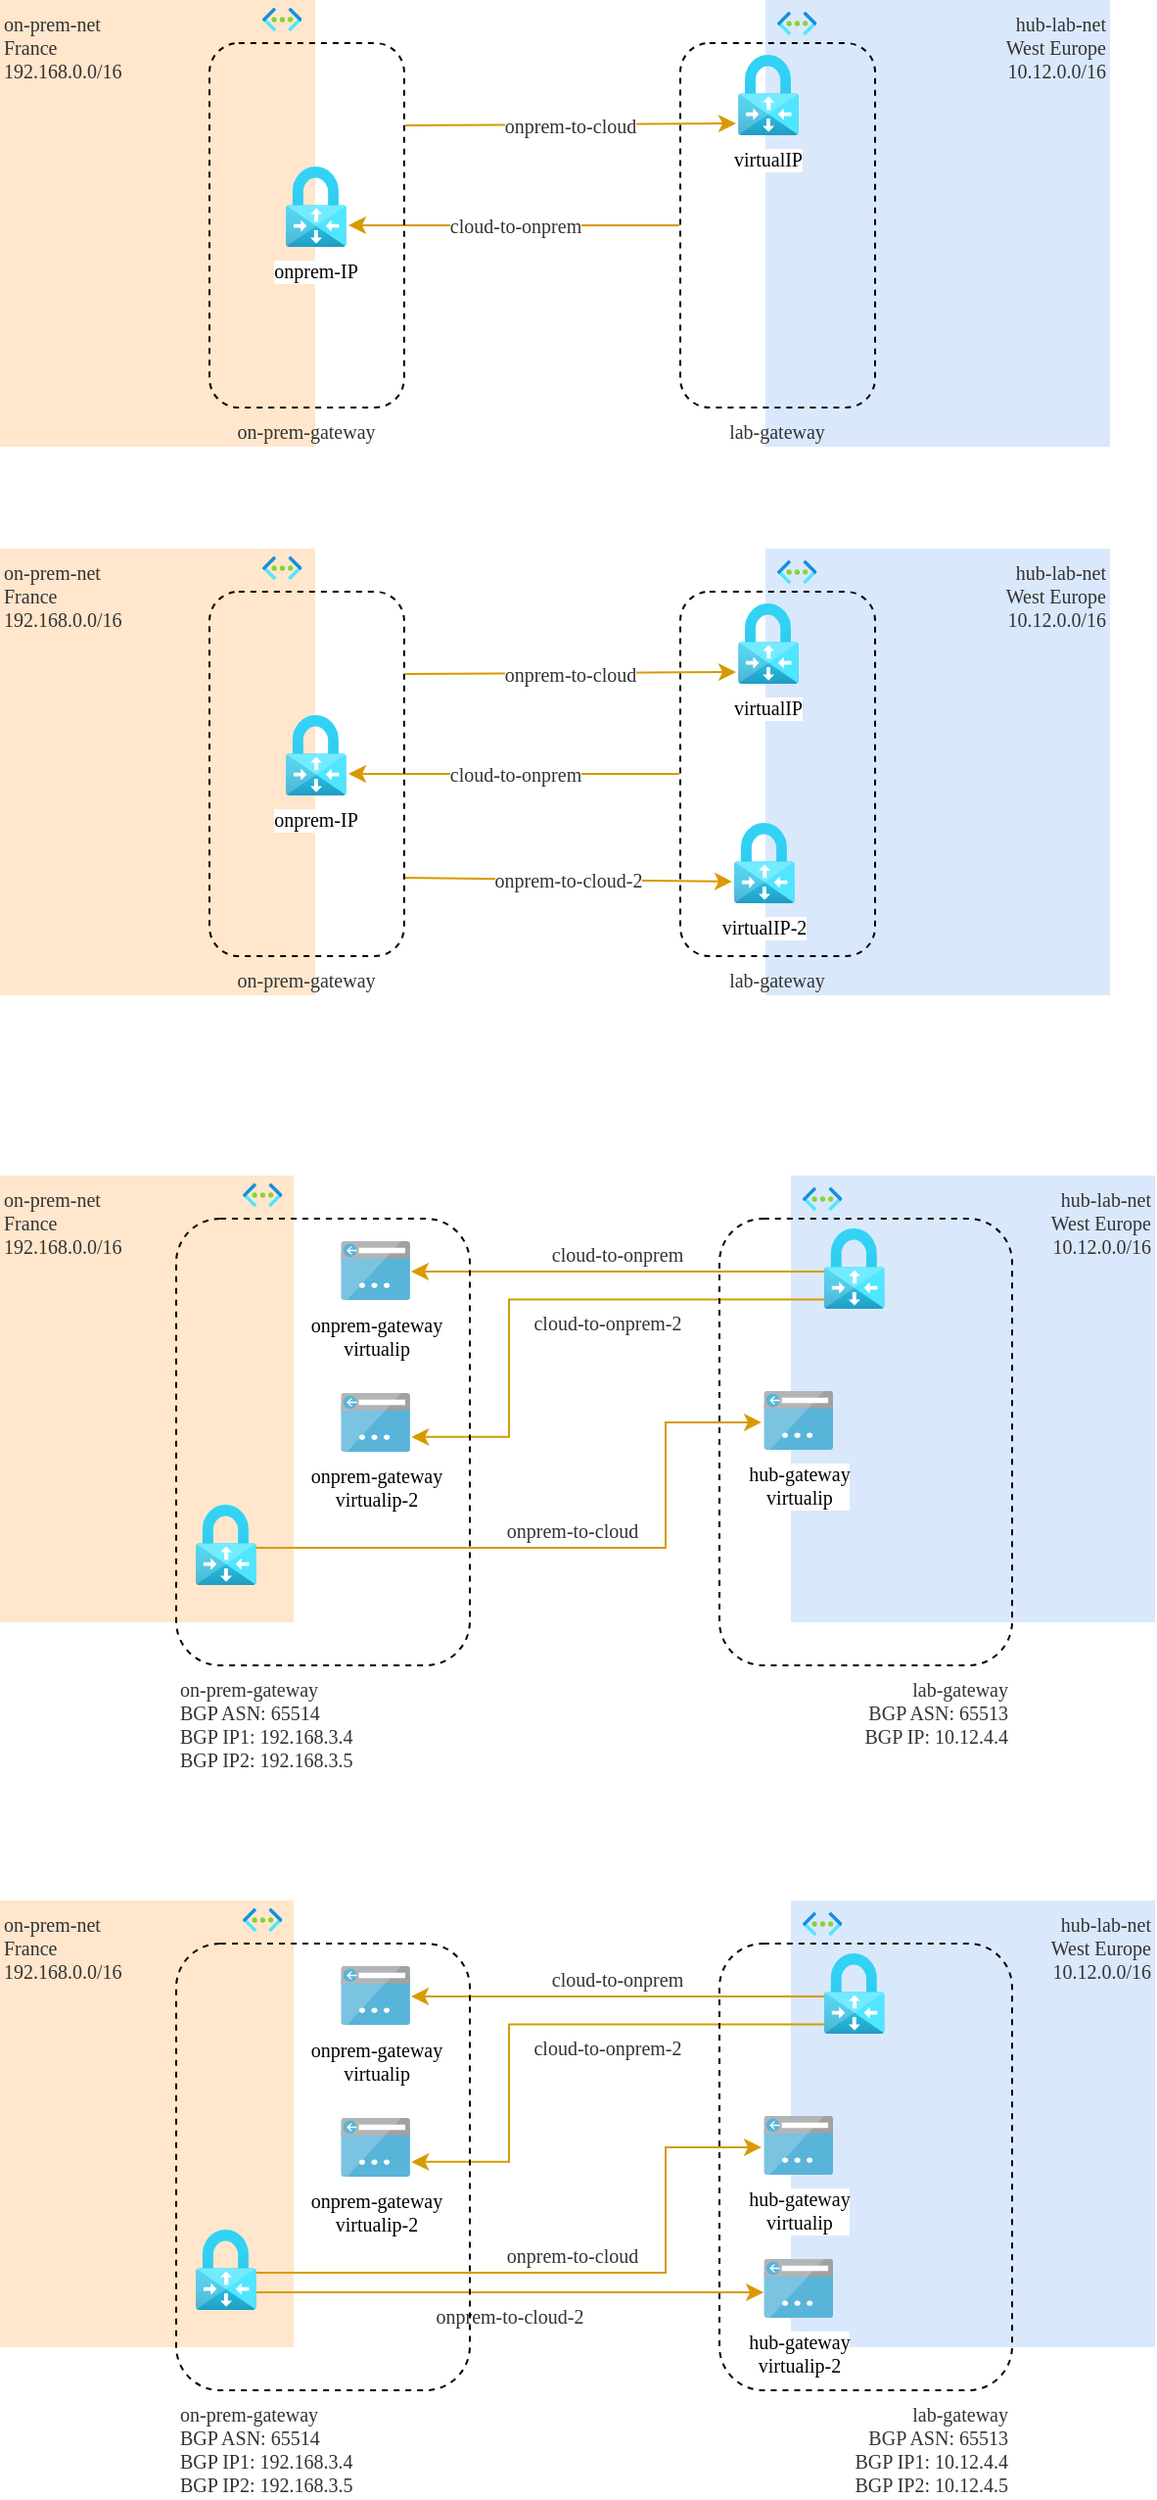 <mxfile version="18.0.1" type="device"><diagram id="tQr8wYoGC4cX-bxRIOVP" name="Page-1"><mxGraphModel dx="760" dy="674" grid="1" gridSize="10" guides="1" tooltips="1" connect="1" arrows="1" fold="1" page="1" pageScale="1" pageWidth="827" pageHeight="1169" math="0" shadow="0"><root><mxCell id="0"/><mxCell id="1" parent="0"/><mxCell id="6fJvwl4AISP-noeNzdmZ-1" value="hub-lab-net&lt;br style=&quot;font-size: 10px;&quot;&gt;West Europe&lt;br style=&quot;font-size: 10px;&quot;&gt;10.12.0.0/16" style="rounded=0;whiteSpace=wrap;html=1;fontFamily=Verdana;align=right;fillColor=#dae8fc;strokeColor=none;fontSize=10;fontColor=#333333;verticalAlign=top;shadow=0;" parent="1" vertex="1"><mxGeometry x="401" y="500" width="176" height="228" as="geometry"/></mxCell><mxCell id="6fJvwl4AISP-noeNzdmZ-6" value="on-prem-net&lt;br style=&quot;font-size: 10px;&quot;&gt;France&lt;br style=&quot;font-size: 10px;&quot;&gt;192.168.0.0/16" style="rounded=0;whiteSpace=wrap;html=1;fontFamily=Verdana;align=left;fillColor=#ffe6cc;strokeColor=none;fontSize=10;labelPosition=center;verticalLabelPosition=middle;verticalAlign=top;fontColor=#333333;" parent="1" vertex="1"><mxGeometry x="10" y="500" width="161" height="228" as="geometry"/></mxCell><mxCell id="6fJvwl4AISP-noeNzdmZ-2" value="" style="aspect=fixed;html=1;points=[];align=center;image;fontSize=12;image=img/lib/azure2/networking/Virtual_Networks.svg;fontFamily=Verdana;rounded=0;" parent="1" vertex="1"><mxGeometry x="407" y="505.91" width="20.25" height="12.09" as="geometry"/></mxCell><mxCell id="6fJvwl4AISP-noeNzdmZ-3" value="virtualIP" style="aspect=fixed;html=1;points=[];align=center;image;fontSize=10;image=img/lib/azure2/networking/Virtual_Network_Gateways.svg;fontFamily=Verdana;rounded=0;" parent="1" vertex="1"><mxGeometry x="387.05" y="528" width="30.89" height="41" as="geometry"/></mxCell><mxCell id="6fJvwl4AISP-noeNzdmZ-4" value="virtualIP-2" style="aspect=fixed;html=1;points=[];align=center;image;fontSize=10;image=img/lib/azure2/networking/Virtual_Network_Gateways.svg;fontFamily=Verdana;rounded=0;" parent="1" vertex="1"><mxGeometry x="385.0" y="640" width="30.89" height="41" as="geometry"/></mxCell><mxCell id="6fJvwl4AISP-noeNzdmZ-5" value="onprem-IP" style="aspect=fixed;html=1;points=[];align=center;image;fontSize=10;image=img/lib/azure2/networking/Virtual_Network_Gateways.svg;fontFamily=Verdana;rounded=0;" parent="1" vertex="1"><mxGeometry x="156.0" y="585" width="30.89" height="41" as="geometry"/></mxCell><mxCell id="6fJvwl4AISP-noeNzdmZ-9" value="" style="aspect=fixed;html=1;points=[];align=center;image;fontSize=12;image=img/lib/azure2/networking/Virtual_Networks.svg;fontFamily=Verdana;rounded=0;" parent="1" vertex="1"><mxGeometry x="144" y="503.91" width="20.25" height="12.09" as="geometry"/></mxCell><mxCell id="6fJvwl4AISP-noeNzdmZ-11" value="cloud-to-onprem" style="endArrow=none;startArrow=classic;html=1;rounded=0;fontFamily=Verdana;fontSize=10;fontColor=#333333;fillColor=#ffe6cc;strokeColor=#d79b00;startFill=1;endFill=0;" parent="1" edge="1"><mxGeometry width="50" height="50" relative="1" as="geometry"><mxPoint x="188" y="615" as="sourcePoint"/><mxPoint x="357" y="615" as="targetPoint"/></mxGeometry></mxCell><mxCell id="6fJvwl4AISP-noeNzdmZ-12" value="onprem-to-cloud" style="endArrow=classic;startArrow=none;html=1;rounded=0;fontFamily=Verdana;fontSize=10;fontColor=#333333;fillColor=#ffe6cc;strokeColor=#d79b00;startFill=0;" parent="1" edge="1"><mxGeometry width="50" height="50" relative="1" as="geometry"><mxPoint x="217" y="564" as="sourcePoint"/><mxPoint x="386" y="563" as="targetPoint"/></mxGeometry></mxCell><mxCell id="6fJvwl4AISP-noeNzdmZ-13" value="on-prem-gateway" style="rounded=1;whiteSpace=wrap;html=1;fontFamily=Verdana;fontSize=10;fontColor=#333333;fillColor=none;dashed=1;labelPosition=center;verticalLabelPosition=bottom;align=center;verticalAlign=top;" parent="1" vertex="1"><mxGeometry x="117" y="522" width="99.44" height="186" as="geometry"/></mxCell><mxCell id="6fJvwl4AISP-noeNzdmZ-15" value="onprem-to-cloud-2" style="endArrow=classic;startArrow=none;html=1;rounded=0;fontFamily=Verdana;fontSize=10;fontColor=#333333;fillColor=#ffe6cc;strokeColor=#d79b00;startFill=0;" parent="1" edge="1"><mxGeometry width="50" height="50" relative="1" as="geometry"><mxPoint x="217" y="668" as="sourcePoint"/><mxPoint x="384" y="670" as="targetPoint"/></mxGeometry></mxCell><mxCell id="6fJvwl4AISP-noeNzdmZ-16" value="lab-gateway" style="rounded=1;whiteSpace=wrap;html=1;fontFamily=Verdana;fontSize=10;fontColor=#333333;fillColor=none;dashed=1;labelPosition=center;verticalLabelPosition=bottom;align=center;verticalAlign=top;" parent="1" vertex="1"><mxGeometry x="357.49" y="522" width="99.51" height="186" as="geometry"/></mxCell><mxCell id="Y3g1_2dblXZV7KX1vswi-1" value="hub-lab-net&lt;br style=&quot;font-size: 10px;&quot;&gt;West Europe&lt;br style=&quot;font-size: 10px;&quot;&gt;10.12.0.0/16" style="rounded=0;whiteSpace=wrap;html=1;fontFamily=Verdana;align=right;fillColor=#dae8fc;strokeColor=none;fontSize=10;fontColor=#333333;verticalAlign=top;shadow=0;" parent="1" vertex="1"><mxGeometry x="414" y="1190" width="186" height="228" as="geometry"/></mxCell><mxCell id="Y3g1_2dblXZV7KX1vswi-2" value="on-prem-net&lt;br style=&quot;font-size: 10px;&quot;&gt;France&lt;br style=&quot;font-size: 10px;&quot;&gt;192.168.0.0/16" style="rounded=0;whiteSpace=wrap;html=1;fontFamily=Verdana;align=left;fillColor=#ffe6cc;strokeColor=none;fontSize=10;labelPosition=center;verticalLabelPosition=middle;verticalAlign=top;fontColor=#333333;" parent="1" vertex="1"><mxGeometry x="10" y="1190" width="150" height="228" as="geometry"/></mxCell><mxCell id="Y3g1_2dblXZV7KX1vswi-3" value="" style="aspect=fixed;html=1;points=[];align=center;image;fontSize=12;image=img/lib/azure2/networking/Virtual_Networks.svg;fontFamily=Verdana;rounded=0;" parent="1" vertex="1"><mxGeometry x="420" y="1195.91" width="20.25" height="12.09" as="geometry"/></mxCell><mxCell id="Y3g1_2dblXZV7KX1vswi-7" value="" style="aspect=fixed;html=1;points=[];align=center;image;fontSize=12;image=img/lib/azure2/networking/Virtual_Networks.svg;fontFamily=Verdana;rounded=0;" parent="1" vertex="1"><mxGeometry x="134" y="1193.91" width="20.25" height="12.09" as="geometry"/></mxCell><mxCell id="Y3g1_2dblXZV7KX1vswi-32" value="&lt;span style=&quot;color: rgb(51 , 51 , 51)&quot;&gt;onprem-to-cloud-2&lt;/span&gt;" style="edgeStyle=orthogonalEdgeStyle;rounded=0;orthogonalLoop=1;jettySize=auto;html=1;fontFamily=Verdana;fontSize=10;strokeColor=#D79B00;labelPosition=center;verticalLabelPosition=bottom;align=center;verticalAlign=top;" parent="1" source="Y3g1_2dblXZV7KX1vswi-11" target="Y3g1_2dblXZV7KX1vswi-22" edge="1"><mxGeometry relative="1" as="geometry"><Array as="points"><mxPoint x="270" y="1390"/><mxPoint x="270" y="1390"/></Array></mxGeometry></mxCell><mxCell id="Y3g1_2dblXZV7KX1vswi-11" value="" style="aspect=fixed;html=1;points=[];align=center;image;fontSize=10;image=img/lib/azure2/networking/Virtual_Network_Gateways.svg;fontFamily=Verdana;rounded=0;" parent="1" vertex="1"><mxGeometry x="110.0" y="1358" width="30.89" height="41" as="geometry"/></mxCell><mxCell id="Y3g1_2dblXZV7KX1vswi-15" value="onprem-gateway&lt;br&gt;virtualip-2" style="sketch=0;aspect=fixed;html=1;points=[];align=center;image;fontSize=10;image=img/lib/mscae/App_Service_IPAddress.svg;fontFamily=Verdana;" parent="1" vertex="1"><mxGeometry x="184" y="1301" width="35.71" height="30" as="geometry"/></mxCell><mxCell id="Y3g1_2dblXZV7KX1vswi-16" value="onprem-gateway&lt;br&gt;virtualip" style="sketch=0;aspect=fixed;html=1;points=[];align=center;image;fontSize=10;image=img/lib/mscae/App_Service_IPAddress.svg;fontFamily=Verdana;" parent="1" vertex="1"><mxGeometry x="184" y="1223.5" width="35.71" height="30" as="geometry"/></mxCell><mxCell id="Y3g1_2dblXZV7KX1vswi-36" value="&lt;span style=&quot;color: rgb(51 , 51 , 51)&quot;&gt;cloud-to-onprem&lt;/span&gt;" style="edgeStyle=orthogonalEdgeStyle;rounded=0;orthogonalLoop=1;jettySize=auto;html=1;fontFamily=Verdana;fontSize=10;strokeColor=#D79B00;labelPosition=center;verticalLabelPosition=top;align=center;verticalAlign=bottom;" parent="1" source="Y3g1_2dblXZV7KX1vswi-21" edge="1"><mxGeometry relative="1" as="geometry"><mxPoint x="220" y="1239" as="targetPoint"/><Array as="points"><mxPoint x="325" y="1239"/><mxPoint x="220" y="1239"/></Array></mxGeometry></mxCell><mxCell id="Y3g1_2dblXZV7KX1vswi-21" value="" style="aspect=fixed;html=1;points=[];align=center;image;fontSize=10;image=img/lib/azure2/networking/Virtual_Network_Gateways.svg;fontFamily=Verdana;rounded=0;" parent="1" vertex="1"><mxGeometry x="430.94" y="1217" width="30.89" height="41" as="geometry"/></mxCell><mxCell id="Y3g1_2dblXZV7KX1vswi-22" value="hub-gateway&lt;br&gt;virtualip-2" style="sketch=0;aspect=fixed;html=1;points=[];align=center;image;fontSize=10;image=img/lib/mscae/App_Service_IPAddress.svg;fontFamily=Verdana;" parent="1" vertex="1"><mxGeometry x="400.05" y="1373" width="35.71" height="30" as="geometry"/></mxCell><mxCell id="Y3g1_2dblXZV7KX1vswi-23" value="hub-gateway&lt;br&gt;virtualip" style="sketch=0;aspect=fixed;html=1;points=[];align=center;image;fontSize=10;image=img/lib/mscae/App_Service_IPAddress.svg;fontFamily=Verdana;" parent="1" vertex="1"><mxGeometry x="400.05" y="1300" width="35.71" height="30" as="geometry"/></mxCell><mxCell id="Y3g1_2dblXZV7KX1vswi-33" value="&lt;span style=&quot;color: rgb(51 , 51 , 51)&quot;&gt;onprem-to-cloud&lt;/span&gt;" style="edgeStyle=orthogonalEdgeStyle;rounded=0;orthogonalLoop=1;jettySize=auto;html=1;fontFamily=Verdana;fontSize=10;entryX=-0.029;entryY=0.533;entryDx=0;entryDy=0;entryPerimeter=0;strokeColor=#D79B00;labelPosition=center;verticalLabelPosition=top;align=center;verticalAlign=bottom;" parent="1" source="Y3g1_2dblXZV7KX1vswi-11" target="Y3g1_2dblXZV7KX1vswi-23" edge="1"><mxGeometry relative="1" as="geometry"><mxPoint x="150.89" y="1387.486" as="sourcePoint"/><mxPoint x="410.05" y="1388" as="targetPoint"/><Array as="points"><mxPoint x="350" y="1380"/><mxPoint x="350" y="1316"/></Array></mxGeometry></mxCell><mxCell id="Y3g1_2dblXZV7KX1vswi-38" value="&lt;span style=&quot;color: rgb(51 , 51 , 51)&quot;&gt;cloud-to-onprem-2&lt;/span&gt;" style="edgeStyle=orthogonalEdgeStyle;rounded=0;orthogonalLoop=1;jettySize=auto;html=1;fontFamily=Verdana;fontSize=10;entryX=1.012;entryY=0.748;entryDx=0;entryDy=0;entryPerimeter=0;exitX=0.002;exitY=0.885;exitDx=0;exitDy=0;exitPerimeter=0;strokeColor=#D79B00;labelPosition=center;verticalLabelPosition=bottom;align=center;verticalAlign=top;" parent="1" source="Y3g1_2dblXZV7KX1vswi-21" target="Y3g1_2dblXZV7KX1vswi-15" edge="1"><mxGeometry x="-0.207" relative="1" as="geometry"><mxPoint x="440.94" y="1248.514" as="sourcePoint"/><mxPoint x="226.71" y="1247.7" as="targetPoint"/><Array as="points"><mxPoint x="270" y="1254"/><mxPoint x="270" y="1323"/></Array><mxPoint as="offset"/></mxGeometry></mxCell><mxCell id="Y3g1_2dblXZV7KX1vswi-14" value="on-prem-gateway&lt;br&gt;BGP ASN: 65514&lt;br&gt;BGP IP1: 192.168.3.4&lt;br&gt;BGP IP2: 192.168.3.5" style="rounded=1;whiteSpace=wrap;html=1;fontFamily=Verdana;fontSize=10;fontColor=#333333;fillColor=none;dashed=1;labelPosition=center;verticalLabelPosition=bottom;align=left;verticalAlign=top;" parent="1" vertex="1"><mxGeometry x="100" y="1212" width="150" height="228" as="geometry"/></mxCell><mxCell id="Y3g1_2dblXZV7KX1vswi-13" value="lab-gateway&lt;br&gt;BGP ASN: 65513&lt;br&gt;BGP IP1: 10.12.4.4&lt;br&gt;BGP IP2: 10.12.4.5" style="rounded=1;whiteSpace=wrap;html=1;fontFamily=Verdana;fontSize=10;fontColor=#333333;fillColor=none;dashed=1;labelPosition=center;verticalLabelPosition=bottom;align=right;verticalAlign=top;" parent="1" vertex="1"><mxGeometry x="377.49" y="1212" width="149.51" height="228" as="geometry"/></mxCell><mxCell id="ezX0hACboA3p-qQnWopF-1" value="hub-lab-net&lt;br style=&quot;font-size: 10px;&quot;&gt;West Europe&lt;br style=&quot;font-size: 10px;&quot;&gt;10.12.0.0/16" style="rounded=0;whiteSpace=wrap;html=1;fontFamily=Verdana;align=right;fillColor=#dae8fc;strokeColor=none;fontSize=10;fontColor=#333333;verticalAlign=top;shadow=0;" vertex="1" parent="1"><mxGeometry x="401" y="220" width="176" height="228" as="geometry"/></mxCell><mxCell id="ezX0hACboA3p-qQnWopF-2" value="on-prem-net&lt;br style=&quot;font-size: 10px;&quot;&gt;France&lt;br style=&quot;font-size: 10px;&quot;&gt;192.168.0.0/16" style="rounded=0;whiteSpace=wrap;html=1;fontFamily=Verdana;align=left;fillColor=#ffe6cc;strokeColor=none;fontSize=10;labelPosition=center;verticalLabelPosition=middle;verticalAlign=top;fontColor=#333333;" vertex="1" parent="1"><mxGeometry x="10" y="220" width="161" height="228" as="geometry"/></mxCell><mxCell id="ezX0hACboA3p-qQnWopF-3" value="" style="aspect=fixed;html=1;points=[];align=center;image;fontSize=12;image=img/lib/azure2/networking/Virtual_Networks.svg;fontFamily=Verdana;rounded=0;" vertex="1" parent="1"><mxGeometry x="407" y="225.91" width="20.25" height="12.09" as="geometry"/></mxCell><mxCell id="ezX0hACboA3p-qQnWopF-4" value="virtualIP" style="aspect=fixed;html=1;points=[];align=center;image;fontSize=10;image=img/lib/azure2/networking/Virtual_Network_Gateways.svg;fontFamily=Verdana;rounded=0;" vertex="1" parent="1"><mxGeometry x="387.05" y="248" width="30.89" height="41" as="geometry"/></mxCell><mxCell id="ezX0hACboA3p-qQnWopF-6" value="onprem-IP" style="aspect=fixed;html=1;points=[];align=center;image;fontSize=10;image=img/lib/azure2/networking/Virtual_Network_Gateways.svg;fontFamily=Verdana;rounded=0;" vertex="1" parent="1"><mxGeometry x="156.0" y="305" width="30.89" height="41" as="geometry"/></mxCell><mxCell id="ezX0hACboA3p-qQnWopF-7" value="" style="aspect=fixed;html=1;points=[];align=center;image;fontSize=12;image=img/lib/azure2/networking/Virtual_Networks.svg;fontFamily=Verdana;rounded=0;" vertex="1" parent="1"><mxGeometry x="144" y="223.91" width="20.25" height="12.09" as="geometry"/></mxCell><mxCell id="ezX0hACboA3p-qQnWopF-8" value="cloud-to-onprem" style="endArrow=none;startArrow=classic;html=1;rounded=0;fontFamily=Verdana;fontSize=10;fontColor=#333333;fillColor=#ffe6cc;strokeColor=#d79b00;startFill=1;endFill=0;" edge="1" parent="1"><mxGeometry width="50" height="50" relative="1" as="geometry"><mxPoint x="188" y="335" as="sourcePoint"/><mxPoint x="357" y="335" as="targetPoint"/></mxGeometry></mxCell><mxCell id="ezX0hACboA3p-qQnWopF-9" value="onprem-to-cloud" style="endArrow=classic;startArrow=none;html=1;rounded=0;fontFamily=Verdana;fontSize=10;fontColor=#333333;fillColor=#ffe6cc;strokeColor=#d79b00;startFill=0;" edge="1" parent="1"><mxGeometry width="50" height="50" relative="1" as="geometry"><mxPoint x="217" y="284" as="sourcePoint"/><mxPoint x="386" y="283" as="targetPoint"/></mxGeometry></mxCell><mxCell id="ezX0hACboA3p-qQnWopF-10" value="on-prem-gateway" style="rounded=1;whiteSpace=wrap;html=1;fontFamily=Verdana;fontSize=10;fontColor=#333333;fillColor=none;dashed=1;labelPosition=center;verticalLabelPosition=bottom;align=center;verticalAlign=top;" vertex="1" parent="1"><mxGeometry x="117" y="242" width="99.44" height="186" as="geometry"/></mxCell><mxCell id="ezX0hACboA3p-qQnWopF-12" value="lab-gateway" style="rounded=1;whiteSpace=wrap;html=1;fontFamily=Verdana;fontSize=10;fontColor=#333333;fillColor=none;dashed=1;labelPosition=center;verticalLabelPosition=bottom;align=center;verticalAlign=top;" vertex="1" parent="1"><mxGeometry x="357.49" y="242" width="99.51" height="186" as="geometry"/></mxCell><mxCell id="ezX0hACboA3p-qQnWopF-30" value="hub-lab-net&lt;br style=&quot;font-size: 10px;&quot;&gt;West Europe&lt;br style=&quot;font-size: 10px;&quot;&gt;10.12.0.0/16" style="rounded=0;whiteSpace=wrap;html=1;fontFamily=Verdana;align=right;fillColor=#dae8fc;strokeColor=none;fontSize=10;fontColor=#333333;verticalAlign=top;shadow=0;" vertex="1" parent="1"><mxGeometry x="414" y="820" width="186" height="228" as="geometry"/></mxCell><mxCell id="ezX0hACboA3p-qQnWopF-31" value="on-prem-net&lt;br style=&quot;font-size: 10px;&quot;&gt;France&lt;br style=&quot;font-size: 10px;&quot;&gt;192.168.0.0/16" style="rounded=0;whiteSpace=wrap;html=1;fontFamily=Verdana;align=left;fillColor=#ffe6cc;strokeColor=none;fontSize=10;labelPosition=center;verticalLabelPosition=middle;verticalAlign=top;fontColor=#333333;" vertex="1" parent="1"><mxGeometry x="10" y="820" width="150" height="228" as="geometry"/></mxCell><mxCell id="ezX0hACboA3p-qQnWopF-32" value="" style="aspect=fixed;html=1;points=[];align=center;image;fontSize=12;image=img/lib/azure2/networking/Virtual_Networks.svg;fontFamily=Verdana;rounded=0;" vertex="1" parent="1"><mxGeometry x="420" y="825.91" width="20.25" height="12.09" as="geometry"/></mxCell><mxCell id="ezX0hACboA3p-qQnWopF-33" value="" style="aspect=fixed;html=1;points=[];align=center;image;fontSize=12;image=img/lib/azure2/networking/Virtual_Networks.svg;fontFamily=Verdana;rounded=0;" vertex="1" parent="1"><mxGeometry x="134" y="823.91" width="20.25" height="12.09" as="geometry"/></mxCell><mxCell id="ezX0hACboA3p-qQnWopF-35" value="" style="aspect=fixed;html=1;points=[];align=center;image;fontSize=10;image=img/lib/azure2/networking/Virtual_Network_Gateways.svg;fontFamily=Verdana;rounded=0;" vertex="1" parent="1"><mxGeometry x="110.0" y="988" width="30.89" height="41" as="geometry"/></mxCell><mxCell id="ezX0hACboA3p-qQnWopF-36" value="onprem-gateway&lt;br&gt;virtualip-2" style="sketch=0;aspect=fixed;html=1;points=[];align=center;image;fontSize=10;image=img/lib/mscae/App_Service_IPAddress.svg;fontFamily=Verdana;" vertex="1" parent="1"><mxGeometry x="184" y="931" width="35.71" height="30" as="geometry"/></mxCell><mxCell id="ezX0hACboA3p-qQnWopF-37" value="onprem-gateway&lt;br&gt;virtualip" style="sketch=0;aspect=fixed;html=1;points=[];align=center;image;fontSize=10;image=img/lib/mscae/App_Service_IPAddress.svg;fontFamily=Verdana;" vertex="1" parent="1"><mxGeometry x="184" y="853.5" width="35.71" height="30" as="geometry"/></mxCell><mxCell id="ezX0hACboA3p-qQnWopF-38" value="&lt;span style=&quot;color: rgb(51 , 51 , 51)&quot;&gt;cloud-to-onprem&lt;/span&gt;" style="edgeStyle=orthogonalEdgeStyle;rounded=0;orthogonalLoop=1;jettySize=auto;html=1;fontFamily=Verdana;fontSize=10;strokeColor=#D79B00;labelPosition=center;verticalLabelPosition=top;align=center;verticalAlign=bottom;" edge="1" parent="1" source="ezX0hACboA3p-qQnWopF-39"><mxGeometry relative="1" as="geometry"><mxPoint x="220" y="869" as="targetPoint"/><Array as="points"><mxPoint x="325" y="869"/><mxPoint x="220" y="869"/></Array></mxGeometry></mxCell><mxCell id="ezX0hACboA3p-qQnWopF-39" value="" style="aspect=fixed;html=1;points=[];align=center;image;fontSize=10;image=img/lib/azure2/networking/Virtual_Network_Gateways.svg;fontFamily=Verdana;rounded=0;" vertex="1" parent="1"><mxGeometry x="430.94" y="847" width="30.89" height="41" as="geometry"/></mxCell><mxCell id="ezX0hACboA3p-qQnWopF-41" value="hub-gateway&lt;br&gt;virtualip" style="sketch=0;aspect=fixed;html=1;points=[];align=center;image;fontSize=10;image=img/lib/mscae/App_Service_IPAddress.svg;fontFamily=Verdana;" vertex="1" parent="1"><mxGeometry x="400.05" y="930" width="35.71" height="30" as="geometry"/></mxCell><mxCell id="ezX0hACboA3p-qQnWopF-42" value="&lt;span style=&quot;color: rgb(51 , 51 , 51)&quot;&gt;onprem-to-cloud&lt;/span&gt;" style="edgeStyle=orthogonalEdgeStyle;rounded=0;orthogonalLoop=1;jettySize=auto;html=1;fontFamily=Verdana;fontSize=10;entryX=-0.029;entryY=0.533;entryDx=0;entryDy=0;entryPerimeter=0;strokeColor=#D79B00;labelPosition=center;verticalLabelPosition=top;align=center;verticalAlign=bottom;" edge="1" parent="1" source="ezX0hACboA3p-qQnWopF-35" target="ezX0hACboA3p-qQnWopF-41"><mxGeometry relative="1" as="geometry"><mxPoint x="150.89" y="1017.486" as="sourcePoint"/><mxPoint x="410.05" y="1018" as="targetPoint"/><Array as="points"><mxPoint x="350" y="1010"/><mxPoint x="350" y="946"/></Array></mxGeometry></mxCell><mxCell id="ezX0hACboA3p-qQnWopF-43" value="&lt;span style=&quot;color: rgb(51 , 51 , 51)&quot;&gt;cloud-to-onprem-2&lt;/span&gt;" style="edgeStyle=orthogonalEdgeStyle;rounded=0;orthogonalLoop=1;jettySize=auto;html=1;fontFamily=Verdana;fontSize=10;entryX=1.012;entryY=0.748;entryDx=0;entryDy=0;entryPerimeter=0;exitX=0.002;exitY=0.885;exitDx=0;exitDy=0;exitPerimeter=0;strokeColor=#D79B00;labelPosition=center;verticalLabelPosition=bottom;align=center;verticalAlign=top;" edge="1" parent="1" source="ezX0hACboA3p-qQnWopF-39" target="ezX0hACboA3p-qQnWopF-36"><mxGeometry x="-0.207" relative="1" as="geometry"><mxPoint x="440.94" y="878.514" as="sourcePoint"/><mxPoint x="226.71" y="877.7" as="targetPoint"/><Array as="points"><mxPoint x="270" y="884"/><mxPoint x="270" y="953"/></Array><mxPoint as="offset"/></mxGeometry></mxCell><mxCell id="ezX0hACboA3p-qQnWopF-44" value="on-prem-gateway&lt;br&gt;BGP ASN: 65514&lt;br&gt;BGP IP1: 192.168.3.4&lt;br&gt;BGP IP2: 192.168.3.5" style="rounded=1;whiteSpace=wrap;html=1;fontFamily=Verdana;fontSize=10;fontColor=#333333;fillColor=none;dashed=1;labelPosition=center;verticalLabelPosition=bottom;align=left;verticalAlign=top;" vertex="1" parent="1"><mxGeometry x="100" y="842" width="150" height="228" as="geometry"/></mxCell><mxCell id="ezX0hACboA3p-qQnWopF-45" value="lab-gateway&lt;br&gt;BGP ASN: 65513&lt;br&gt;BGP IP: 10.12.4.4" style="rounded=1;whiteSpace=wrap;html=1;fontFamily=Verdana;fontSize=10;fontColor=#333333;fillColor=none;dashed=1;labelPosition=center;verticalLabelPosition=bottom;align=right;verticalAlign=top;" vertex="1" parent="1"><mxGeometry x="377.49" y="842" width="149.51" height="228" as="geometry"/></mxCell></root></mxGraphModel></diagram></mxfile>